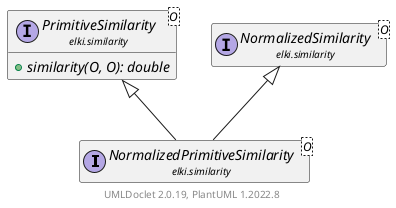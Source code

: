 @startuml
    remove .*\.(Instance|Par|Parameterizer|Factory)$
    set namespaceSeparator none
    hide empty fields
    hide empty methods

    interface "<size:14>NormalizedPrimitiveSimilarity\n<size:10>elki.similarity" as elki.similarity.NormalizedPrimitiveSimilarity<O> [[NormalizedPrimitiveSimilarity.html]]

    interface "<size:14>PrimitiveSimilarity\n<size:10>elki.similarity" as elki.similarity.PrimitiveSimilarity<O> [[PrimitiveSimilarity.html]] {
        {abstract} +similarity(O, O): double
    }
    interface "<size:14>NormalizedSimilarity\n<size:10>elki.similarity" as elki.similarity.NormalizedSimilarity<O> [[NormalizedSimilarity.html]]

    elki.similarity.PrimitiveSimilarity <|-- elki.similarity.NormalizedPrimitiveSimilarity
    elki.similarity.NormalizedSimilarity <|-- elki.similarity.NormalizedPrimitiveSimilarity

    center footer UMLDoclet 2.0.19, PlantUML 1.2022.8
@enduml
